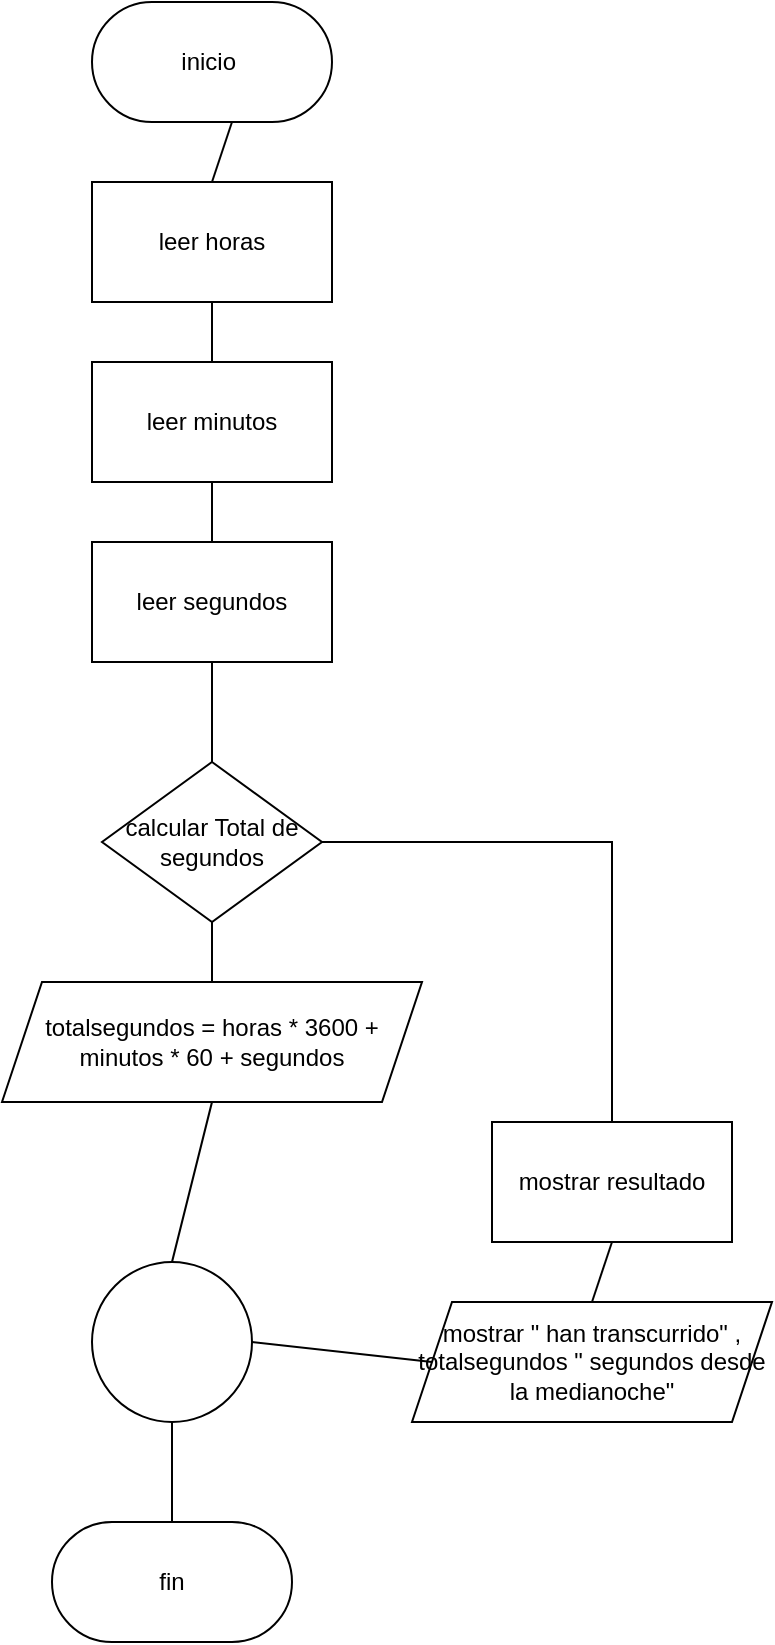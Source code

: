 <mxfile version="22.0.0" type="device">
  <diagram name="Página-1" id="UUuUcg_GScj-YrfX0xQr">
    <mxGraphModel dx="389" dy="480" grid="1" gridSize="10" guides="1" tooltips="1" connect="1" arrows="1" fold="1" page="1" pageScale="1" pageWidth="827" pageHeight="1169" math="0" shadow="0">
      <root>
        <mxCell id="0" />
        <mxCell id="1" parent="0" />
        <mxCell id="X3SNZtogMqUH6q883yQI-1" value="inicio&amp;nbsp;" style="rounded=1;whiteSpace=wrap;html=1;arcSize=50;" vertex="1" parent="1">
          <mxGeometry x="140" y="40" width="120" height="60" as="geometry" />
        </mxCell>
        <mxCell id="X3SNZtogMqUH6q883yQI-2" value="leer horas" style="rounded=0;whiteSpace=wrap;html=1;" vertex="1" parent="1">
          <mxGeometry x="140" y="130" width="120" height="60" as="geometry" />
        </mxCell>
        <mxCell id="X3SNZtogMqUH6q883yQI-3" value="leer minutos" style="rounded=0;whiteSpace=wrap;html=1;" vertex="1" parent="1">
          <mxGeometry x="140" y="220" width="120" height="60" as="geometry" />
        </mxCell>
        <mxCell id="X3SNZtogMqUH6q883yQI-4" value="leer segundos" style="rounded=0;whiteSpace=wrap;html=1;" vertex="1" parent="1">
          <mxGeometry x="140" y="310" width="120" height="60" as="geometry" />
        </mxCell>
        <mxCell id="X3SNZtogMqUH6q883yQI-5" value="" style="endArrow=none;html=1;rounded=0;exitX=0.5;exitY=0;exitDx=0;exitDy=0;" edge="1" parent="1" source="X3SNZtogMqUH6q883yQI-2">
          <mxGeometry width="50" height="50" relative="1" as="geometry">
            <mxPoint x="160" y="150" as="sourcePoint" />
            <mxPoint x="210" y="100" as="targetPoint" />
          </mxGeometry>
        </mxCell>
        <mxCell id="X3SNZtogMqUH6q883yQI-6" value="" style="endArrow=none;html=1;rounded=0;exitX=0.5;exitY=0;exitDx=0;exitDy=0;" edge="1" parent="1" source="X3SNZtogMqUH6q883yQI-3">
          <mxGeometry width="50" height="50" relative="1" as="geometry">
            <mxPoint x="150" y="240" as="sourcePoint" />
            <mxPoint x="200" y="190" as="targetPoint" />
          </mxGeometry>
        </mxCell>
        <mxCell id="X3SNZtogMqUH6q883yQI-7" value="" style="endArrow=none;html=1;rounded=0;exitX=0.5;exitY=0;exitDx=0;exitDy=0;" edge="1" parent="1" source="X3SNZtogMqUH6q883yQI-4">
          <mxGeometry width="50" height="50" relative="1" as="geometry">
            <mxPoint x="150" y="330" as="sourcePoint" />
            <mxPoint x="200" y="280" as="targetPoint" />
          </mxGeometry>
        </mxCell>
        <mxCell id="X3SNZtogMqUH6q883yQI-8" value="calcular Total de segundos" style="rhombus;whiteSpace=wrap;html=1;" vertex="1" parent="1">
          <mxGeometry x="145" y="420" width="110" height="80" as="geometry" />
        </mxCell>
        <mxCell id="X3SNZtogMqUH6q883yQI-9" value="" style="endArrow=none;html=1;rounded=0;exitX=0.5;exitY=0;exitDx=0;exitDy=0;" edge="1" parent="1" source="X3SNZtogMqUH6q883yQI-8">
          <mxGeometry width="50" height="50" relative="1" as="geometry">
            <mxPoint x="150" y="420" as="sourcePoint" />
            <mxPoint x="200" y="370" as="targetPoint" />
          </mxGeometry>
        </mxCell>
        <mxCell id="X3SNZtogMqUH6q883yQI-10" value="totalsegundos = horas * 3600 + minutos * 60 + segundos" style="shape=parallelogram;perimeter=parallelogramPerimeter;whiteSpace=wrap;html=1;fixedSize=1;" vertex="1" parent="1">
          <mxGeometry x="95" y="530" width="210" height="60" as="geometry" />
        </mxCell>
        <mxCell id="X3SNZtogMqUH6q883yQI-11" value="" style="endArrow=none;html=1;rounded=0;exitX=0.5;exitY=0;exitDx=0;exitDy=0;" edge="1" parent="1" source="X3SNZtogMqUH6q883yQI-10">
          <mxGeometry width="50" height="50" relative="1" as="geometry">
            <mxPoint x="150" y="550" as="sourcePoint" />
            <mxPoint x="200" y="500" as="targetPoint" />
          </mxGeometry>
        </mxCell>
        <mxCell id="X3SNZtogMqUH6q883yQI-12" value="" style="endArrow=none;html=1;rounded=0;" edge="1" parent="1">
          <mxGeometry width="50" height="50" relative="1" as="geometry">
            <mxPoint x="255" y="460" as="sourcePoint" />
            <mxPoint x="400" y="600" as="targetPoint" />
            <Array as="points">
              <mxPoint x="400" y="460" />
              <mxPoint x="400" y="600" />
            </Array>
          </mxGeometry>
        </mxCell>
        <mxCell id="X3SNZtogMqUH6q883yQI-14" value="mostrar resultado" style="rounded=0;whiteSpace=wrap;html=1;" vertex="1" parent="1">
          <mxGeometry x="340" y="600" width="120" height="60" as="geometry" />
        </mxCell>
        <mxCell id="X3SNZtogMqUH6q883yQI-15" value="mostrar &quot; han transcurrido&quot; , totalsegundos &quot; segundos desde la medianoche&quot;" style="shape=parallelogram;perimeter=parallelogramPerimeter;whiteSpace=wrap;html=1;fixedSize=1;" vertex="1" parent="1">
          <mxGeometry x="300" y="690" width="180" height="60" as="geometry" />
        </mxCell>
        <mxCell id="X3SNZtogMqUH6q883yQI-16" value="" style="ellipse;whiteSpace=wrap;html=1;aspect=fixed;" vertex="1" parent="1">
          <mxGeometry x="140" y="670" width="80" height="80" as="geometry" />
        </mxCell>
        <mxCell id="X3SNZtogMqUH6q883yQI-17" value="" style="endArrow=none;html=1;rounded=0;exitX=0.5;exitY=0;exitDx=0;exitDy=0;" edge="1" parent="1" source="X3SNZtogMqUH6q883yQI-15">
          <mxGeometry width="50" height="50" relative="1" as="geometry">
            <mxPoint x="350" y="710" as="sourcePoint" />
            <mxPoint x="400" y="660" as="targetPoint" />
          </mxGeometry>
        </mxCell>
        <mxCell id="X3SNZtogMqUH6q883yQI-18" value="" style="endArrow=none;html=1;rounded=0;entryX=0.5;entryY=0;entryDx=0;entryDy=0;exitX=0.5;exitY=1;exitDx=0;exitDy=0;" edge="1" parent="1" source="X3SNZtogMqUH6q883yQI-10" target="X3SNZtogMqUH6q883yQI-16">
          <mxGeometry width="50" height="50" relative="1" as="geometry">
            <mxPoint x="230" y="600" as="sourcePoint" />
            <mxPoint x="280" y="550" as="targetPoint" />
          </mxGeometry>
        </mxCell>
        <mxCell id="X3SNZtogMqUH6q883yQI-19" value="" style="endArrow=none;html=1;rounded=0;exitX=1;exitY=0.5;exitDx=0;exitDy=0;" edge="1" parent="1" source="X3SNZtogMqUH6q883yQI-16">
          <mxGeometry width="50" height="50" relative="1" as="geometry">
            <mxPoint x="260" y="770" as="sourcePoint" />
            <mxPoint x="310" y="720" as="targetPoint" />
          </mxGeometry>
        </mxCell>
        <mxCell id="X3SNZtogMqUH6q883yQI-20" value="fin" style="rounded=1;whiteSpace=wrap;html=1;arcSize=50;" vertex="1" parent="1">
          <mxGeometry x="120" y="800" width="120" height="60" as="geometry" />
        </mxCell>
        <mxCell id="X3SNZtogMqUH6q883yQI-21" value="" style="endArrow=none;html=1;rounded=0;exitX=0.5;exitY=0;exitDx=0;exitDy=0;" edge="1" parent="1" source="X3SNZtogMqUH6q883yQI-20">
          <mxGeometry width="50" height="50" relative="1" as="geometry">
            <mxPoint x="130" y="800" as="sourcePoint" />
            <mxPoint x="180" y="750" as="targetPoint" />
          </mxGeometry>
        </mxCell>
      </root>
    </mxGraphModel>
  </diagram>
</mxfile>
